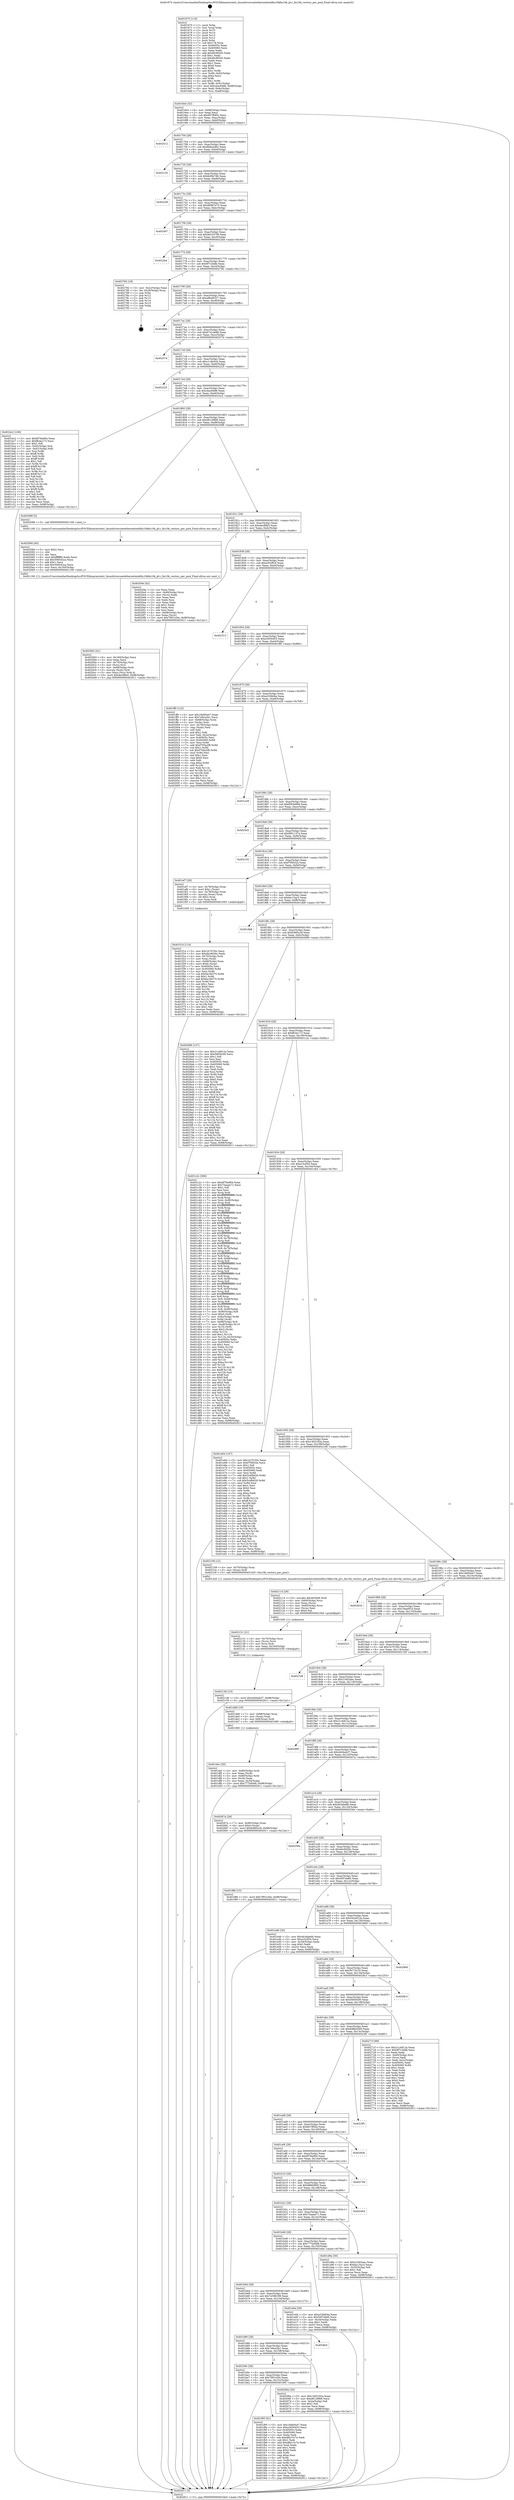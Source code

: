 digraph "0x401670" {
  label = "0x401670 (/mnt/c/Users/mathe/Desktop/tcc/POCII/binaries/extr_linuxdriversnetethernetintelfm10kfm10k_pf.c_fm10k_vectors_per_pool_Final-ollvm.out::main(0))"
  labelloc = "t"
  node[shape=record]

  Entry [label="",width=0.3,height=0.3,shape=circle,fillcolor=black,style=filled]
  "0x4016e4" [label="{
     0x4016e4 [32]\l
     | [instrs]\l
     &nbsp;&nbsp;0x4016e4 \<+6\>: mov -0x98(%rbp),%eax\l
     &nbsp;&nbsp;0x4016ea \<+2\>: mov %eax,%ecx\l
     &nbsp;&nbsp;0x4016ec \<+6\>: sub $0x857f685c,%ecx\l
     &nbsp;&nbsp;0x4016f2 \<+6\>: mov %eax,-0xac(%rbp)\l
     &nbsp;&nbsp;0x4016f8 \<+6\>: mov %ecx,-0xb0(%rbp)\l
     &nbsp;&nbsp;0x4016fe \<+6\>: je 0000000000402512 \<main+0xea2\>\l
  }"]
  "0x402512" [label="{
     0x402512\l
  }", style=dashed]
  "0x401704" [label="{
     0x401704 [28]\l
     | [instrs]\l
     &nbsp;&nbsp;0x401704 \<+5\>: jmp 0000000000401709 \<main+0x99\>\l
     &nbsp;&nbsp;0x401709 \<+6\>: mov -0xac(%rbp),%eax\l
     &nbsp;&nbsp;0x40170f \<+5\>: sub $0x8b6a2db2,%eax\l
     &nbsp;&nbsp;0x401714 \<+6\>: mov %eax,-0xb4(%rbp)\l
     &nbsp;&nbsp;0x40171a \<+6\>: je 0000000000402155 \<main+0xae5\>\l
  }"]
  Exit [label="",width=0.3,height=0.3,shape=circle,fillcolor=black,style=filled,peripheries=2]
  "0x402155" [label="{
     0x402155\l
  }", style=dashed]
  "0x401720" [label="{
     0x401720 [28]\l
     | [instrs]\l
     &nbsp;&nbsp;0x401720 \<+5\>: jmp 0000000000401725 \<main+0xb5\>\l
     &nbsp;&nbsp;0x401725 \<+6\>: mov -0xac(%rbp),%eax\l
     &nbsp;&nbsp;0x40172b \<+5\>: sub $0x8cf6b7d6,%eax\l
     &nbsp;&nbsp;0x401730 \<+6\>: mov %eax,-0xb8(%rbp)\l
     &nbsp;&nbsp;0x401736 \<+6\>: je 000000000040229f \<main+0xc2f\>\l
  }"]
  "0x402146" [label="{
     0x402146 [15]\l
     | [instrs]\l
     &nbsp;&nbsp;0x402146 \<+10\>: movl $0x4404ab37,-0x98(%rbp)\l
     &nbsp;&nbsp;0x402150 \<+5\>: jmp 0000000000402911 \<main+0x12a1\>\l
  }"]
  "0x40229f" [label="{
     0x40229f\l
  }", style=dashed]
  "0x40173c" [label="{
     0x40173c [28]\l
     | [instrs]\l
     &nbsp;&nbsp;0x40173c \<+5\>: jmp 0000000000401741 \<main+0xd1\>\l
     &nbsp;&nbsp;0x401741 \<+6\>: mov -0xac(%rbp),%eax\l
     &nbsp;&nbsp;0x401747 \<+5\>: sub $0x96887e75,%eax\l
     &nbsp;&nbsp;0x40174c \<+6\>: mov %eax,-0xbc(%rbp)\l
     &nbsp;&nbsp;0x401752 \<+6\>: je 0000000000402497 \<main+0xe27\>\l
  }"]
  "0x402131" [label="{
     0x402131 [21]\l
     | [instrs]\l
     &nbsp;&nbsp;0x402131 \<+4\>: mov -0x70(%rbp),%rcx\l
     &nbsp;&nbsp;0x402135 \<+3\>: mov (%rcx),%rcx\l
     &nbsp;&nbsp;0x402138 \<+3\>: mov %rcx,%rdi\l
     &nbsp;&nbsp;0x40213b \<+6\>: mov %eax,-0x164(%rbp)\l
     &nbsp;&nbsp;0x402141 \<+5\>: call 0000000000401030 \<free@plt\>\l
     | [calls]\l
     &nbsp;&nbsp;0x401030 \{1\} (unknown)\l
  }"]
  "0x402497" [label="{
     0x402497\l
  }", style=dashed]
  "0x401758" [label="{
     0x401758 [28]\l
     | [instrs]\l
     &nbsp;&nbsp;0x401758 \<+5\>: jmp 000000000040175d \<main+0xed\>\l
     &nbsp;&nbsp;0x40175d \<+6\>: mov -0xac(%rbp),%eax\l
     &nbsp;&nbsp;0x401763 \<+5\>: sub $0x9d1037f9,%eax\l
     &nbsp;&nbsp;0x401768 \<+6\>: mov %eax,-0xc0(%rbp)\l
     &nbsp;&nbsp;0x40176e \<+6\>: je 00000000004022bd \<main+0xc4d\>\l
  }"]
  "0x402114" [label="{
     0x402114 [29]\l
     | [instrs]\l
     &nbsp;&nbsp;0x402114 \<+10\>: movabs $0x4030d6,%rdi\l
     &nbsp;&nbsp;0x40211e \<+4\>: mov -0x60(%rbp),%rcx\l
     &nbsp;&nbsp;0x402122 \<+2\>: mov %eax,(%rcx)\l
     &nbsp;&nbsp;0x402124 \<+4\>: mov -0x60(%rbp),%rcx\l
     &nbsp;&nbsp;0x402128 \<+2\>: mov (%rcx),%esi\l
     &nbsp;&nbsp;0x40212a \<+2\>: mov $0x0,%al\l
     &nbsp;&nbsp;0x40212c \<+5\>: call 0000000000401040 \<printf@plt\>\l
     | [calls]\l
     &nbsp;&nbsp;0x401040 \{1\} (unknown)\l
  }"]
  "0x4022bd" [label="{
     0x4022bd\l
  }", style=dashed]
  "0x401774" [label="{
     0x401774 [28]\l
     | [instrs]\l
     &nbsp;&nbsp;0x401774 \<+5\>: jmp 0000000000401779 \<main+0x109\>\l
     &nbsp;&nbsp;0x401779 \<+6\>: mov -0xac(%rbp),%eax\l
     &nbsp;&nbsp;0x40177f \<+5\>: sub $0x9f7c3ddb,%eax\l
     &nbsp;&nbsp;0x401784 \<+6\>: mov %eax,-0xc4(%rbp)\l
     &nbsp;&nbsp;0x40178a \<+6\>: je 0000000000402782 \<main+0x1112\>\l
  }"]
  "0x4020b5" [label="{
     0x4020b5 [41]\l
     | [instrs]\l
     &nbsp;&nbsp;0x4020b5 \<+6\>: mov -0x160(%rbp),%ecx\l
     &nbsp;&nbsp;0x4020bb \<+3\>: imul %eax,%ecx\l
     &nbsp;&nbsp;0x4020be \<+4\>: mov -0x70(%rbp),%rsi\l
     &nbsp;&nbsp;0x4020c2 \<+3\>: mov (%rsi),%rsi\l
     &nbsp;&nbsp;0x4020c5 \<+4\>: mov -0x68(%rbp),%rdi\l
     &nbsp;&nbsp;0x4020c9 \<+3\>: movslq (%rdi),%rdi\l
     &nbsp;&nbsp;0x4020cc \<+3\>: mov %ecx,(%rsi,%rdi,4)\l
     &nbsp;&nbsp;0x4020cf \<+10\>: movl $0xdecf8fa5,-0x98(%rbp)\l
     &nbsp;&nbsp;0x4020d9 \<+5\>: jmp 0000000000402911 \<main+0x12a1\>\l
  }"]
  "0x402782" [label="{
     0x402782 [18]\l
     | [instrs]\l
     &nbsp;&nbsp;0x402782 \<+3\>: mov -0x2c(%rbp),%eax\l
     &nbsp;&nbsp;0x402785 \<+4\>: lea -0x28(%rbp),%rsp\l
     &nbsp;&nbsp;0x402789 \<+1\>: pop %rbx\l
     &nbsp;&nbsp;0x40278a \<+2\>: pop %r12\l
     &nbsp;&nbsp;0x40278c \<+2\>: pop %r13\l
     &nbsp;&nbsp;0x40278e \<+2\>: pop %r14\l
     &nbsp;&nbsp;0x402790 \<+2\>: pop %r15\l
     &nbsp;&nbsp;0x402792 \<+1\>: pop %rbp\l
     &nbsp;&nbsp;0x402793 \<+1\>: ret\l
  }"]
  "0x401790" [label="{
     0x401790 [28]\l
     | [instrs]\l
     &nbsp;&nbsp;0x401790 \<+5\>: jmp 0000000000401795 \<main+0x125\>\l
     &nbsp;&nbsp;0x401795 \<+6\>: mov -0xac(%rbp),%eax\l
     &nbsp;&nbsp;0x40179b \<+5\>: sub $0xa8b46327,%eax\l
     &nbsp;&nbsp;0x4017a0 \<+6\>: mov %eax,-0xc8(%rbp)\l
     &nbsp;&nbsp;0x4017a6 \<+6\>: je 000000000040266b \<main+0xffb\>\l
  }"]
  "0x40208d" [label="{
     0x40208d [40]\l
     | [instrs]\l
     &nbsp;&nbsp;0x40208d \<+5\>: mov $0x2,%ecx\l
     &nbsp;&nbsp;0x402092 \<+1\>: cltd\l
     &nbsp;&nbsp;0x402093 \<+2\>: idiv %ecx\l
     &nbsp;&nbsp;0x402095 \<+6\>: imul $0xfffffffe,%edx,%ecx\l
     &nbsp;&nbsp;0x40209b \<+6\>: sub $0x506542ca,%ecx\l
     &nbsp;&nbsp;0x4020a1 \<+3\>: add $0x1,%ecx\l
     &nbsp;&nbsp;0x4020a4 \<+6\>: add $0x506542ca,%ecx\l
     &nbsp;&nbsp;0x4020aa \<+6\>: mov %ecx,-0x160(%rbp)\l
     &nbsp;&nbsp;0x4020b0 \<+5\>: call 0000000000401160 \<next_i\>\l
     | [calls]\l
     &nbsp;&nbsp;0x401160 \{1\} (/mnt/c/Users/mathe/Desktop/tcc/POCII/binaries/extr_linuxdriversnetethernetintelfm10kfm10k_pf.c_fm10k_vectors_per_pool_Final-ollvm.out::next_i)\l
  }"]
  "0x40266b" [label="{
     0x40266b\l
  }", style=dashed]
  "0x4017ac" [label="{
     0x4017ac [28]\l
     | [instrs]\l
     &nbsp;&nbsp;0x4017ac \<+5\>: jmp 00000000004017b1 \<main+0x141\>\l
     &nbsp;&nbsp;0x4017b1 \<+6\>: mov -0xac(%rbp),%eax\l
     &nbsp;&nbsp;0x4017b7 \<+5\>: sub $0xb741de88,%eax\l
     &nbsp;&nbsp;0x4017bc \<+6\>: mov %eax,-0xcc(%rbp)\l
     &nbsp;&nbsp;0x4017c2 \<+6\>: je 000000000040257d \<main+0xf0d\>\l
  }"]
  "0x401bb8" [label="{
     0x401bb8\l
  }", style=dashed]
  "0x40257d" [label="{
     0x40257d\l
  }", style=dashed]
  "0x4017c8" [label="{
     0x4017c8 [28]\l
     | [instrs]\l
     &nbsp;&nbsp;0x4017c8 \<+5\>: jmp 00000000004017cd \<main+0x15d\>\l
     &nbsp;&nbsp;0x4017cd \<+6\>: mov -0xac(%rbp),%eax\l
     &nbsp;&nbsp;0x4017d3 \<+5\>: sub $0xc1c8e5cb,%eax\l
     &nbsp;&nbsp;0x4017d8 \<+6\>: mov %eax,-0xd0(%rbp)\l
     &nbsp;&nbsp;0x4017de \<+6\>: je 0000000000402225 \<main+0xbb5\>\l
  }"]
  "0x401f95" [label="{
     0x401f95 [91]\l
     | [instrs]\l
     &nbsp;&nbsp;0x401f95 \<+5\>: mov $0x18d00a47,%eax\l
     &nbsp;&nbsp;0x401f9a \<+5\>: mov $0xe3050453,%ecx\l
     &nbsp;&nbsp;0x401f9f \<+7\>: mov 0x40505c,%edx\l
     &nbsp;&nbsp;0x401fa6 \<+7\>: mov 0x405060,%esi\l
     &nbsp;&nbsp;0x401fad \<+2\>: mov %edx,%edi\l
     &nbsp;&nbsp;0x401faf \<+6\>: sub $0xd8b15c7e,%edi\l
     &nbsp;&nbsp;0x401fb5 \<+3\>: sub $0x1,%edi\l
     &nbsp;&nbsp;0x401fb8 \<+6\>: add $0xd8b15c7e,%edi\l
     &nbsp;&nbsp;0x401fbe \<+3\>: imul %edi,%edx\l
     &nbsp;&nbsp;0x401fc1 \<+3\>: and $0x1,%edx\l
     &nbsp;&nbsp;0x401fc4 \<+3\>: cmp $0x0,%edx\l
     &nbsp;&nbsp;0x401fc7 \<+4\>: sete %r8b\l
     &nbsp;&nbsp;0x401fcb \<+3\>: cmp $0xa,%esi\l
     &nbsp;&nbsp;0x401fce \<+4\>: setl %r9b\l
     &nbsp;&nbsp;0x401fd2 \<+3\>: mov %r8b,%r10b\l
     &nbsp;&nbsp;0x401fd5 \<+3\>: and %r9b,%r10b\l
     &nbsp;&nbsp;0x401fd8 \<+3\>: xor %r9b,%r8b\l
     &nbsp;&nbsp;0x401fdb \<+3\>: or %r8b,%r10b\l
     &nbsp;&nbsp;0x401fde \<+4\>: test $0x1,%r10b\l
     &nbsp;&nbsp;0x401fe2 \<+3\>: cmovne %ecx,%eax\l
     &nbsp;&nbsp;0x401fe5 \<+6\>: mov %eax,-0x98(%rbp)\l
     &nbsp;&nbsp;0x401feb \<+5\>: jmp 0000000000402911 \<main+0x12a1\>\l
  }"]
  "0x402225" [label="{
     0x402225\l
  }", style=dashed]
  "0x4017e4" [label="{
     0x4017e4 [28]\l
     | [instrs]\l
     &nbsp;&nbsp;0x4017e4 \<+5\>: jmp 00000000004017e9 \<main+0x179\>\l
     &nbsp;&nbsp;0x4017e9 \<+6\>: mov -0xac(%rbp),%eax\l
     &nbsp;&nbsp;0x4017ef \<+5\>: sub $0xcbac6486,%eax\l
     &nbsp;&nbsp;0x4017f4 \<+6\>: mov %eax,-0xd4(%rbp)\l
     &nbsp;&nbsp;0x4017fa \<+6\>: je 0000000000401bc2 \<main+0x552\>\l
  }"]
  "0x401b9c" [label="{
     0x401b9c [28]\l
     | [instrs]\l
     &nbsp;&nbsp;0x401b9c \<+5\>: jmp 0000000000401ba1 \<main+0x531\>\l
     &nbsp;&nbsp;0x401ba1 \<+6\>: mov -0xac(%rbp),%eax\l
     &nbsp;&nbsp;0x401ba7 \<+5\>: sub $0x7f931d3e,%eax\l
     &nbsp;&nbsp;0x401bac \<+6\>: mov %eax,-0x15c(%rbp)\l
     &nbsp;&nbsp;0x401bb2 \<+6\>: je 0000000000401f95 \<main+0x925\>\l
  }"]
  "0x401bc2" [label="{
     0x401bc2 [106]\l
     | [instrs]\l
     &nbsp;&nbsp;0x401bc2 \<+5\>: mov $0x6f78a964,%eax\l
     &nbsp;&nbsp;0x401bc7 \<+5\>: mov $0xffc4e173,%ecx\l
     &nbsp;&nbsp;0x401bcc \<+2\>: mov $0x1,%dl\l
     &nbsp;&nbsp;0x401bce \<+7\>: mov -0x92(%rbp),%sil\l
     &nbsp;&nbsp;0x401bd5 \<+7\>: mov -0x91(%rbp),%dil\l
     &nbsp;&nbsp;0x401bdc \<+3\>: mov %sil,%r8b\l
     &nbsp;&nbsp;0x401bdf \<+4\>: xor $0xff,%r8b\l
     &nbsp;&nbsp;0x401be3 \<+3\>: mov %dil,%r9b\l
     &nbsp;&nbsp;0x401be6 \<+4\>: xor $0xff,%r9b\l
     &nbsp;&nbsp;0x401bea \<+3\>: xor $0x1,%dl\l
     &nbsp;&nbsp;0x401bed \<+3\>: mov %r8b,%r10b\l
     &nbsp;&nbsp;0x401bf0 \<+4\>: and $0xff,%r10b\l
     &nbsp;&nbsp;0x401bf4 \<+3\>: and %dl,%sil\l
     &nbsp;&nbsp;0x401bf7 \<+3\>: mov %r9b,%r11b\l
     &nbsp;&nbsp;0x401bfa \<+4\>: and $0xff,%r11b\l
     &nbsp;&nbsp;0x401bfe \<+3\>: and %dl,%dil\l
     &nbsp;&nbsp;0x401c01 \<+3\>: or %sil,%r10b\l
     &nbsp;&nbsp;0x401c04 \<+3\>: or %dil,%r11b\l
     &nbsp;&nbsp;0x401c07 \<+3\>: xor %r11b,%r10b\l
     &nbsp;&nbsp;0x401c0a \<+3\>: or %r9b,%r8b\l
     &nbsp;&nbsp;0x401c0d \<+4\>: xor $0xff,%r8b\l
     &nbsp;&nbsp;0x401c11 \<+3\>: or $0x1,%dl\l
     &nbsp;&nbsp;0x401c14 \<+3\>: and %dl,%r8b\l
     &nbsp;&nbsp;0x401c17 \<+3\>: or %r8b,%r10b\l
     &nbsp;&nbsp;0x401c1a \<+4\>: test $0x1,%r10b\l
     &nbsp;&nbsp;0x401c1e \<+3\>: cmovne %ecx,%eax\l
     &nbsp;&nbsp;0x401c21 \<+6\>: mov %eax,-0x98(%rbp)\l
     &nbsp;&nbsp;0x401c27 \<+5\>: jmp 0000000000402911 \<main+0x12a1\>\l
  }"]
  "0x401800" [label="{
     0x401800 [28]\l
     | [instrs]\l
     &nbsp;&nbsp;0x401800 \<+5\>: jmp 0000000000401805 \<main+0x195\>\l
     &nbsp;&nbsp;0x401805 \<+6\>: mov -0xac(%rbp),%eax\l
     &nbsp;&nbsp;0x40180b \<+5\>: sub $0xd612f866,%eax\l
     &nbsp;&nbsp;0x401810 \<+6\>: mov %eax,-0xd8(%rbp)\l
     &nbsp;&nbsp;0x401816 \<+6\>: je 0000000000402088 \<main+0xa18\>\l
  }"]
  "0x402911" [label="{
     0x402911 [5]\l
     | [instrs]\l
     &nbsp;&nbsp;0x402911 \<+5\>: jmp 00000000004016e4 \<main+0x74\>\l
  }"]
  "0x401670" [label="{
     0x401670 [116]\l
     | [instrs]\l
     &nbsp;&nbsp;0x401670 \<+1\>: push %rbp\l
     &nbsp;&nbsp;0x401671 \<+3\>: mov %rsp,%rbp\l
     &nbsp;&nbsp;0x401674 \<+2\>: push %r15\l
     &nbsp;&nbsp;0x401676 \<+2\>: push %r14\l
     &nbsp;&nbsp;0x401678 \<+2\>: push %r13\l
     &nbsp;&nbsp;0x40167a \<+2\>: push %r12\l
     &nbsp;&nbsp;0x40167c \<+1\>: push %rbx\l
     &nbsp;&nbsp;0x40167d \<+7\>: sub $0x178,%rsp\l
     &nbsp;&nbsp;0x401684 \<+7\>: mov 0x40505c,%eax\l
     &nbsp;&nbsp;0x40168b \<+7\>: mov 0x405060,%ecx\l
     &nbsp;&nbsp;0x401692 \<+2\>: mov %eax,%edx\l
     &nbsp;&nbsp;0x401694 \<+6\>: add $0xd0c8f345,%edx\l
     &nbsp;&nbsp;0x40169a \<+3\>: sub $0x1,%edx\l
     &nbsp;&nbsp;0x40169d \<+6\>: sub $0xd0c8f345,%edx\l
     &nbsp;&nbsp;0x4016a3 \<+3\>: imul %edx,%eax\l
     &nbsp;&nbsp;0x4016a6 \<+3\>: and $0x1,%eax\l
     &nbsp;&nbsp;0x4016a9 \<+3\>: cmp $0x0,%eax\l
     &nbsp;&nbsp;0x4016ac \<+4\>: sete %r8b\l
     &nbsp;&nbsp;0x4016b0 \<+4\>: and $0x1,%r8b\l
     &nbsp;&nbsp;0x4016b4 \<+7\>: mov %r8b,-0x92(%rbp)\l
     &nbsp;&nbsp;0x4016bb \<+3\>: cmp $0xa,%ecx\l
     &nbsp;&nbsp;0x4016be \<+4\>: setl %r8b\l
     &nbsp;&nbsp;0x4016c2 \<+4\>: and $0x1,%r8b\l
     &nbsp;&nbsp;0x4016c6 \<+7\>: mov %r8b,-0x91(%rbp)\l
     &nbsp;&nbsp;0x4016cd \<+10\>: movl $0xcbac6486,-0x98(%rbp)\l
     &nbsp;&nbsp;0x4016d7 \<+6\>: mov %edi,-0x9c(%rbp)\l
     &nbsp;&nbsp;0x4016dd \<+7\>: mov %rsi,-0xa8(%rbp)\l
  }"]
  "0x40206a" [label="{
     0x40206a [30]\l
     | [instrs]\l
     &nbsp;&nbsp;0x40206a \<+5\>: mov $0x1405182a,%eax\l
     &nbsp;&nbsp;0x40206f \<+5\>: mov $0xd612f866,%ecx\l
     &nbsp;&nbsp;0x402074 \<+3\>: mov -0x2e(%rbp),%dl\l
     &nbsp;&nbsp;0x402077 \<+3\>: test $0x1,%dl\l
     &nbsp;&nbsp;0x40207a \<+3\>: cmovne %ecx,%eax\l
     &nbsp;&nbsp;0x40207d \<+6\>: mov %eax,-0x98(%rbp)\l
     &nbsp;&nbsp;0x402083 \<+5\>: jmp 0000000000402911 \<main+0x12a1\>\l
  }"]
  "0x402088" [label="{
     0x402088 [5]\l
     | [instrs]\l
     &nbsp;&nbsp;0x402088 \<+5\>: call 0000000000401160 \<next_i\>\l
     | [calls]\l
     &nbsp;&nbsp;0x401160 \{1\} (/mnt/c/Users/mathe/Desktop/tcc/POCII/binaries/extr_linuxdriversnetethernetintelfm10kfm10k_pf.c_fm10k_vectors_per_pool_Final-ollvm.out::next_i)\l
  }"]
  "0x40181c" [label="{
     0x40181c [28]\l
     | [instrs]\l
     &nbsp;&nbsp;0x40181c \<+5\>: jmp 0000000000401821 \<main+0x1b1\>\l
     &nbsp;&nbsp;0x401821 \<+6\>: mov -0xac(%rbp),%eax\l
     &nbsp;&nbsp;0x401827 \<+5\>: sub $0xdecf8fa5,%eax\l
     &nbsp;&nbsp;0x40182c \<+6\>: mov %eax,-0xdc(%rbp)\l
     &nbsp;&nbsp;0x401832 \<+6\>: je 00000000004020de \<main+0xa6e\>\l
  }"]
  "0x401b80" [label="{
     0x401b80 [28]\l
     | [instrs]\l
     &nbsp;&nbsp;0x401b80 \<+5\>: jmp 0000000000401b85 \<main+0x515\>\l
     &nbsp;&nbsp;0x401b85 \<+6\>: mov -0xac(%rbp),%eax\l
     &nbsp;&nbsp;0x401b8b \<+5\>: sub $0x7e9ce2b1,%eax\l
     &nbsp;&nbsp;0x401b90 \<+6\>: mov %eax,-0x158(%rbp)\l
     &nbsp;&nbsp;0x401b96 \<+6\>: je 000000000040206a \<main+0x9fa\>\l
  }"]
  "0x4020de" [label="{
     0x4020de [42]\l
     | [instrs]\l
     &nbsp;&nbsp;0x4020de \<+2\>: xor %eax,%eax\l
     &nbsp;&nbsp;0x4020e0 \<+4\>: mov -0x68(%rbp),%rcx\l
     &nbsp;&nbsp;0x4020e4 \<+2\>: mov (%rcx),%edx\l
     &nbsp;&nbsp;0x4020e6 \<+2\>: mov %eax,%esi\l
     &nbsp;&nbsp;0x4020e8 \<+2\>: sub %edx,%esi\l
     &nbsp;&nbsp;0x4020ea \<+2\>: mov %eax,%edx\l
     &nbsp;&nbsp;0x4020ec \<+3\>: sub $0x1,%edx\l
     &nbsp;&nbsp;0x4020ef \<+2\>: add %edx,%esi\l
     &nbsp;&nbsp;0x4020f1 \<+2\>: sub %esi,%eax\l
     &nbsp;&nbsp;0x4020f3 \<+4\>: mov -0x68(%rbp),%rcx\l
     &nbsp;&nbsp;0x4020f7 \<+2\>: mov %eax,(%rcx)\l
     &nbsp;&nbsp;0x4020f9 \<+10\>: movl $0x7f931d3e,-0x98(%rbp)\l
     &nbsp;&nbsp;0x402103 \<+5\>: jmp 0000000000402911 \<main+0x12a1\>\l
  }"]
  "0x401838" [label="{
     0x401838 [28]\l
     | [instrs]\l
     &nbsp;&nbsp;0x401838 \<+5\>: jmp 000000000040183d \<main+0x1cd\>\l
     &nbsp;&nbsp;0x40183d \<+6\>: mov -0xac(%rbp),%eax\l
     &nbsp;&nbsp;0x401843 \<+5\>: sub $0xe302ff16,%eax\l
     &nbsp;&nbsp;0x401848 \<+6\>: mov %eax,-0xe0(%rbp)\l
     &nbsp;&nbsp;0x40184e \<+6\>: je 0000000000402313 \<main+0xca3\>\l
  }"]
  "0x4028e5" [label="{
     0x4028e5\l
  }", style=dashed]
  "0x402313" [label="{
     0x402313\l
  }", style=dashed]
  "0x401854" [label="{
     0x401854 [28]\l
     | [instrs]\l
     &nbsp;&nbsp;0x401854 \<+5\>: jmp 0000000000401859 \<main+0x1e9\>\l
     &nbsp;&nbsp;0x401859 \<+6\>: mov -0xac(%rbp),%eax\l
     &nbsp;&nbsp;0x40185f \<+5\>: sub $0xe3050453,%eax\l
     &nbsp;&nbsp;0x401864 \<+6\>: mov %eax,-0xe4(%rbp)\l
     &nbsp;&nbsp;0x40186a \<+6\>: je 0000000000401ff0 \<main+0x980\>\l
  }"]
  "0x401f14" [label="{
     0x401f14 [114]\l
     | [instrs]\l
     &nbsp;&nbsp;0x401f14 \<+5\>: mov $0x1b7f150c,%ecx\l
     &nbsp;&nbsp;0x401f19 \<+5\>: mov $0x4bc9d26c,%edx\l
     &nbsp;&nbsp;0x401f1e \<+4\>: mov -0x70(%rbp),%rdi\l
     &nbsp;&nbsp;0x401f22 \<+3\>: mov %rax,(%rdi)\l
     &nbsp;&nbsp;0x401f25 \<+4\>: mov -0x68(%rbp),%rax\l
     &nbsp;&nbsp;0x401f29 \<+6\>: movl $0x0,(%rax)\l
     &nbsp;&nbsp;0x401f2f \<+7\>: mov 0x40505c,%esi\l
     &nbsp;&nbsp;0x401f36 \<+8\>: mov 0x405060,%r8d\l
     &nbsp;&nbsp;0x401f3e \<+3\>: mov %esi,%r9d\l
     &nbsp;&nbsp;0x401f41 \<+7\>: sub $0x6a1fd375,%r9d\l
     &nbsp;&nbsp;0x401f48 \<+4\>: sub $0x1,%r9d\l
     &nbsp;&nbsp;0x401f4c \<+7\>: add $0x6a1fd375,%r9d\l
     &nbsp;&nbsp;0x401f53 \<+4\>: imul %r9d,%esi\l
     &nbsp;&nbsp;0x401f57 \<+3\>: and $0x1,%esi\l
     &nbsp;&nbsp;0x401f5a \<+3\>: cmp $0x0,%esi\l
     &nbsp;&nbsp;0x401f5d \<+4\>: sete %r10b\l
     &nbsp;&nbsp;0x401f61 \<+4\>: cmp $0xa,%r8d\l
     &nbsp;&nbsp;0x401f65 \<+4\>: setl %r11b\l
     &nbsp;&nbsp;0x401f69 \<+3\>: mov %r10b,%bl\l
     &nbsp;&nbsp;0x401f6c \<+3\>: and %r11b,%bl\l
     &nbsp;&nbsp;0x401f6f \<+3\>: xor %r11b,%r10b\l
     &nbsp;&nbsp;0x401f72 \<+3\>: or %r10b,%bl\l
     &nbsp;&nbsp;0x401f75 \<+3\>: test $0x1,%bl\l
     &nbsp;&nbsp;0x401f78 \<+3\>: cmovne %edx,%ecx\l
     &nbsp;&nbsp;0x401f7b \<+6\>: mov %ecx,-0x98(%rbp)\l
     &nbsp;&nbsp;0x401f81 \<+5\>: jmp 0000000000402911 \<main+0x12a1\>\l
  }"]
  "0x401ff0" [label="{
     0x401ff0 [122]\l
     | [instrs]\l
     &nbsp;&nbsp;0x401ff0 \<+5\>: mov $0x18d00a47,%eax\l
     &nbsp;&nbsp;0x401ff5 \<+5\>: mov $0x7e9ce2b1,%ecx\l
     &nbsp;&nbsp;0x401ffa \<+4\>: mov -0x68(%rbp),%rdx\l
     &nbsp;&nbsp;0x401ffe \<+2\>: mov (%rdx),%esi\l
     &nbsp;&nbsp;0x402000 \<+4\>: mov -0x78(%rbp),%rdx\l
     &nbsp;&nbsp;0x402004 \<+2\>: cmp (%rdx),%esi\l
     &nbsp;&nbsp;0x402006 \<+4\>: setl %dil\l
     &nbsp;&nbsp;0x40200a \<+4\>: and $0x1,%dil\l
     &nbsp;&nbsp;0x40200e \<+4\>: mov %dil,-0x2e(%rbp)\l
     &nbsp;&nbsp;0x402012 \<+7\>: mov 0x40505c,%esi\l
     &nbsp;&nbsp;0x402019 \<+8\>: mov 0x405060,%r8d\l
     &nbsp;&nbsp;0x402021 \<+3\>: mov %esi,%r9d\l
     &nbsp;&nbsp;0x402024 \<+7\>: add $0xf700a2f8,%r9d\l
     &nbsp;&nbsp;0x40202b \<+4\>: sub $0x1,%r9d\l
     &nbsp;&nbsp;0x40202f \<+7\>: sub $0xf700a2f8,%r9d\l
     &nbsp;&nbsp;0x402036 \<+4\>: imul %r9d,%esi\l
     &nbsp;&nbsp;0x40203a \<+3\>: and $0x1,%esi\l
     &nbsp;&nbsp;0x40203d \<+3\>: cmp $0x0,%esi\l
     &nbsp;&nbsp;0x402040 \<+4\>: sete %dil\l
     &nbsp;&nbsp;0x402044 \<+4\>: cmp $0xa,%r8d\l
     &nbsp;&nbsp;0x402048 \<+4\>: setl %r10b\l
     &nbsp;&nbsp;0x40204c \<+3\>: mov %dil,%r11b\l
     &nbsp;&nbsp;0x40204f \<+3\>: and %r10b,%r11b\l
     &nbsp;&nbsp;0x402052 \<+3\>: xor %r10b,%dil\l
     &nbsp;&nbsp;0x402055 \<+3\>: or %dil,%r11b\l
     &nbsp;&nbsp;0x402058 \<+4\>: test $0x1,%r11b\l
     &nbsp;&nbsp;0x40205c \<+3\>: cmovne %ecx,%eax\l
     &nbsp;&nbsp;0x40205f \<+6\>: mov %eax,-0x98(%rbp)\l
     &nbsp;&nbsp;0x402065 \<+5\>: jmp 0000000000402911 \<main+0x12a1\>\l
  }"]
  "0x401870" [label="{
     0x401870 [28]\l
     | [instrs]\l
     &nbsp;&nbsp;0x401870 \<+5\>: jmp 0000000000401875 \<main+0x205\>\l
     &nbsp;&nbsp;0x401875 \<+6\>: mov -0xac(%rbp),%eax\l
     &nbsp;&nbsp;0x40187b \<+5\>: sub $0xe33fdd4a,%eax\l
     &nbsp;&nbsp;0x401880 \<+6\>: mov %eax,-0xe8(%rbp)\l
     &nbsp;&nbsp;0x401886 \<+6\>: je 0000000000401e28 \<main+0x7b8\>\l
  }"]
  "0x401b64" [label="{
     0x401b64 [28]\l
     | [instrs]\l
     &nbsp;&nbsp;0x401b64 \<+5\>: jmp 0000000000401b69 \<main+0x4f9\>\l
     &nbsp;&nbsp;0x401b69 \<+6\>: mov -0xac(%rbp),%eax\l
     &nbsp;&nbsp;0x401b6f \<+5\>: sub $0x7e398199,%eax\l
     &nbsp;&nbsp;0x401b74 \<+6\>: mov %eax,-0x154(%rbp)\l
     &nbsp;&nbsp;0x401b7a \<+6\>: je 00000000004028e5 \<main+0x1275\>\l
  }"]
  "0x401e28" [label="{
     0x401e28\l
  }", style=dashed]
  "0x40188c" [label="{
     0x40188c [28]\l
     | [instrs]\l
     &nbsp;&nbsp;0x40188c \<+5\>: jmp 0000000000401891 \<main+0x221\>\l
     &nbsp;&nbsp;0x401891 \<+6\>: mov -0xac(%rbp),%eax\l
     &nbsp;&nbsp;0x401897 \<+5\>: sub $0xf093e89d,%eax\l
     &nbsp;&nbsp;0x40189c \<+6\>: mov %eax,-0xec(%rbp)\l
     &nbsp;&nbsp;0x4018a2 \<+6\>: je 00000000004025d3 \<main+0xf63\>\l
  }"]
  "0x401e0a" [label="{
     0x401e0a [30]\l
     | [instrs]\l
     &nbsp;&nbsp;0x401e0a \<+5\>: mov $0xe33fdd4a,%eax\l
     &nbsp;&nbsp;0x401e0f \<+5\>: mov $0x50f7eb60,%ecx\l
     &nbsp;&nbsp;0x401e14 \<+3\>: mov -0x34(%rbp),%edx\l
     &nbsp;&nbsp;0x401e17 \<+3\>: cmp $0x1,%edx\l
     &nbsp;&nbsp;0x401e1a \<+3\>: cmovl %ecx,%eax\l
     &nbsp;&nbsp;0x401e1d \<+6\>: mov %eax,-0x98(%rbp)\l
     &nbsp;&nbsp;0x401e23 \<+5\>: jmp 0000000000402911 \<main+0x12a1\>\l
  }"]
  "0x4025d3" [label="{
     0x4025d3\l
  }", style=dashed]
  "0x4018a8" [label="{
     0x4018a8 [28]\l
     | [instrs]\l
     &nbsp;&nbsp;0x4018a8 \<+5\>: jmp 00000000004018ad \<main+0x23d\>\l
     &nbsp;&nbsp;0x4018ad \<+6\>: mov -0xac(%rbp),%eax\l
     &nbsp;&nbsp;0x4018b3 \<+5\>: sub $0xf661137a,%eax\l
     &nbsp;&nbsp;0x4018b8 \<+6\>: mov %eax,-0xf0(%rbp)\l
     &nbsp;&nbsp;0x4018be \<+6\>: je 0000000000402192 \<main+0xb22\>\l
  }"]
  "0x401dec" [label="{
     0x401dec [30]\l
     | [instrs]\l
     &nbsp;&nbsp;0x401dec \<+4\>: mov -0x80(%rbp),%rdi\l
     &nbsp;&nbsp;0x401df0 \<+2\>: mov %eax,(%rdi)\l
     &nbsp;&nbsp;0x401df2 \<+4\>: mov -0x80(%rbp),%rdi\l
     &nbsp;&nbsp;0x401df6 \<+2\>: mov (%rdi),%eax\l
     &nbsp;&nbsp;0x401df8 \<+3\>: mov %eax,-0x34(%rbp)\l
     &nbsp;&nbsp;0x401dfb \<+10\>: movl $0x777b40d6,-0x98(%rbp)\l
     &nbsp;&nbsp;0x401e05 \<+5\>: jmp 0000000000402911 \<main+0x12a1\>\l
  }"]
  "0x402192" [label="{
     0x402192\l
  }", style=dashed]
  "0x4018c4" [label="{
     0x4018c4 [28]\l
     | [instrs]\l
     &nbsp;&nbsp;0x4018c4 \<+5\>: jmp 00000000004018c9 \<main+0x259\>\l
     &nbsp;&nbsp;0x4018c9 \<+6\>: mov -0xac(%rbp),%eax\l
     &nbsp;&nbsp;0x4018cf \<+5\>: sub $0xf7f5632e,%eax\l
     &nbsp;&nbsp;0x4018d4 \<+6\>: mov %eax,-0xf4(%rbp)\l
     &nbsp;&nbsp;0x4018da \<+6\>: je 0000000000401ef7 \<main+0x887\>\l
  }"]
  "0x401b48" [label="{
     0x401b48 [28]\l
     | [instrs]\l
     &nbsp;&nbsp;0x401b48 \<+5\>: jmp 0000000000401b4d \<main+0x4dd\>\l
     &nbsp;&nbsp;0x401b4d \<+6\>: mov -0xac(%rbp),%eax\l
     &nbsp;&nbsp;0x401b53 \<+5\>: sub $0x777b40d6,%eax\l
     &nbsp;&nbsp;0x401b58 \<+6\>: mov %eax,-0x150(%rbp)\l
     &nbsp;&nbsp;0x401b5e \<+6\>: je 0000000000401e0a \<main+0x79a\>\l
  }"]
  "0x401ef7" [label="{
     0x401ef7 [29]\l
     | [instrs]\l
     &nbsp;&nbsp;0x401ef7 \<+4\>: mov -0x78(%rbp),%rax\l
     &nbsp;&nbsp;0x401efb \<+6\>: movl $0x1,(%rax)\l
     &nbsp;&nbsp;0x401f01 \<+4\>: mov -0x78(%rbp),%rax\l
     &nbsp;&nbsp;0x401f05 \<+3\>: movslq (%rax),%rax\l
     &nbsp;&nbsp;0x401f08 \<+4\>: shl $0x2,%rax\l
     &nbsp;&nbsp;0x401f0c \<+3\>: mov %rax,%rdi\l
     &nbsp;&nbsp;0x401f0f \<+5\>: call 0000000000401050 \<malloc@plt\>\l
     | [calls]\l
     &nbsp;&nbsp;0x401050 \{1\} (unknown)\l
  }"]
  "0x4018e0" [label="{
     0x4018e0 [28]\l
     | [instrs]\l
     &nbsp;&nbsp;0x4018e0 \<+5\>: jmp 00000000004018e5 \<main+0x275\>\l
     &nbsp;&nbsp;0x4018e5 \<+6\>: mov -0xac(%rbp),%eax\l
     &nbsp;&nbsp;0x4018eb \<+5\>: sub $0xfac15ac3,%eax\l
     &nbsp;&nbsp;0x4018f0 \<+6\>: mov %eax,-0xf8(%rbp)\l
     &nbsp;&nbsp;0x4018f6 \<+6\>: je 0000000000401db8 \<main+0x748\>\l
  }"]
  "0x401d9a" [label="{
     0x401d9a [30]\l
     | [instrs]\l
     &nbsp;&nbsp;0x401d9a \<+5\>: mov $0x21602aec,%eax\l
     &nbsp;&nbsp;0x401d9f \<+5\>: mov $0xfac15ac3,%ecx\l
     &nbsp;&nbsp;0x401da4 \<+3\>: mov -0x35(%rbp),%dl\l
     &nbsp;&nbsp;0x401da7 \<+3\>: test $0x1,%dl\l
     &nbsp;&nbsp;0x401daa \<+3\>: cmovne %ecx,%eax\l
     &nbsp;&nbsp;0x401dad \<+6\>: mov %eax,-0x98(%rbp)\l
     &nbsp;&nbsp;0x401db3 \<+5\>: jmp 0000000000402911 \<main+0x12a1\>\l
  }"]
  "0x401db8" [label="{
     0x401db8\l
  }", style=dashed]
  "0x4018fc" [label="{
     0x4018fc [28]\l
     | [instrs]\l
     &nbsp;&nbsp;0x4018fc \<+5\>: jmp 0000000000401901 \<main+0x291\>\l
     &nbsp;&nbsp;0x401901 \<+6\>: mov -0xac(%rbp),%eax\l
     &nbsp;&nbsp;0x401907 \<+5\>: sub $0xfc895cc8,%eax\l
     &nbsp;&nbsp;0x40190c \<+6\>: mov %eax,-0xfc(%rbp)\l
     &nbsp;&nbsp;0x401912 \<+6\>: je 0000000000402696 \<main+0x1026\>\l
  }"]
  "0x401b2c" [label="{
     0x401b2c [28]\l
     | [instrs]\l
     &nbsp;&nbsp;0x401b2c \<+5\>: jmp 0000000000401b31 \<main+0x4c1\>\l
     &nbsp;&nbsp;0x401b31 \<+6\>: mov -0xac(%rbp),%eax\l
     &nbsp;&nbsp;0x401b37 \<+5\>: sub $0x75aaee71,%eax\l
     &nbsp;&nbsp;0x401b3c \<+6\>: mov %eax,-0x14c(%rbp)\l
     &nbsp;&nbsp;0x401b42 \<+6\>: je 0000000000401d9a \<main+0x72a\>\l
  }"]
  "0x402696" [label="{
     0x402696 [137]\l
     | [instrs]\l
     &nbsp;&nbsp;0x402696 \<+5\>: mov $0x21cb812a,%eax\l
     &nbsp;&nbsp;0x40269b \<+5\>: mov $0x5fd50c00,%ecx\l
     &nbsp;&nbsp;0x4026a0 \<+2\>: mov $0x1,%dl\l
     &nbsp;&nbsp;0x4026a2 \<+2\>: xor %esi,%esi\l
     &nbsp;&nbsp;0x4026a4 \<+7\>: mov 0x40505c,%edi\l
     &nbsp;&nbsp;0x4026ab \<+8\>: mov 0x405060,%r8d\l
     &nbsp;&nbsp;0x4026b3 \<+3\>: sub $0x1,%esi\l
     &nbsp;&nbsp;0x4026b6 \<+3\>: mov %edi,%r9d\l
     &nbsp;&nbsp;0x4026b9 \<+3\>: add %esi,%r9d\l
     &nbsp;&nbsp;0x4026bc \<+4\>: imul %r9d,%edi\l
     &nbsp;&nbsp;0x4026c0 \<+3\>: and $0x1,%edi\l
     &nbsp;&nbsp;0x4026c3 \<+3\>: cmp $0x0,%edi\l
     &nbsp;&nbsp;0x4026c6 \<+4\>: sete %r10b\l
     &nbsp;&nbsp;0x4026ca \<+4\>: cmp $0xa,%r8d\l
     &nbsp;&nbsp;0x4026ce \<+4\>: setl %r11b\l
     &nbsp;&nbsp;0x4026d2 \<+3\>: mov %r10b,%bl\l
     &nbsp;&nbsp;0x4026d5 \<+3\>: xor $0xff,%bl\l
     &nbsp;&nbsp;0x4026d8 \<+3\>: mov %r11b,%r14b\l
     &nbsp;&nbsp;0x4026db \<+4\>: xor $0xff,%r14b\l
     &nbsp;&nbsp;0x4026df \<+3\>: xor $0x0,%dl\l
     &nbsp;&nbsp;0x4026e2 \<+3\>: mov %bl,%r15b\l
     &nbsp;&nbsp;0x4026e5 \<+4\>: and $0x0,%r15b\l
     &nbsp;&nbsp;0x4026e9 \<+3\>: and %dl,%r10b\l
     &nbsp;&nbsp;0x4026ec \<+3\>: mov %r14b,%r12b\l
     &nbsp;&nbsp;0x4026ef \<+4\>: and $0x0,%r12b\l
     &nbsp;&nbsp;0x4026f3 \<+3\>: and %dl,%r11b\l
     &nbsp;&nbsp;0x4026f6 \<+3\>: or %r10b,%r15b\l
     &nbsp;&nbsp;0x4026f9 \<+3\>: or %r11b,%r12b\l
     &nbsp;&nbsp;0x4026fc \<+3\>: xor %r12b,%r15b\l
     &nbsp;&nbsp;0x4026ff \<+3\>: or %r14b,%bl\l
     &nbsp;&nbsp;0x402702 \<+3\>: xor $0xff,%bl\l
     &nbsp;&nbsp;0x402705 \<+3\>: or $0x0,%dl\l
     &nbsp;&nbsp;0x402708 \<+2\>: and %dl,%bl\l
     &nbsp;&nbsp;0x40270a \<+3\>: or %bl,%r15b\l
     &nbsp;&nbsp;0x40270d \<+4\>: test $0x1,%r15b\l
     &nbsp;&nbsp;0x402711 \<+3\>: cmovne %ecx,%eax\l
     &nbsp;&nbsp;0x402714 \<+6\>: mov %eax,-0x98(%rbp)\l
     &nbsp;&nbsp;0x40271a \<+5\>: jmp 0000000000402911 \<main+0x12a1\>\l
  }"]
  "0x401918" [label="{
     0x401918 [28]\l
     | [instrs]\l
     &nbsp;&nbsp;0x401918 \<+5\>: jmp 000000000040191d \<main+0x2ad\>\l
     &nbsp;&nbsp;0x40191d \<+6\>: mov -0xac(%rbp),%eax\l
     &nbsp;&nbsp;0x401923 \<+5\>: sub $0xffc4e173,%eax\l
     &nbsp;&nbsp;0x401928 \<+6\>: mov %eax,-0x100(%rbp)\l
     &nbsp;&nbsp;0x40192e \<+6\>: je 0000000000401c2c \<main+0x5bc\>\l
  }"]
  "0x402404" [label="{
     0x402404\l
  }", style=dashed]
  "0x401c2c" [label="{
     0x401c2c [366]\l
     | [instrs]\l
     &nbsp;&nbsp;0x401c2c \<+5\>: mov $0x6f78a964,%eax\l
     &nbsp;&nbsp;0x401c31 \<+5\>: mov $0x75aaee71,%ecx\l
     &nbsp;&nbsp;0x401c36 \<+2\>: mov $0x1,%dl\l
     &nbsp;&nbsp;0x401c38 \<+2\>: xor %esi,%esi\l
     &nbsp;&nbsp;0x401c3a \<+3\>: mov %rsp,%rdi\l
     &nbsp;&nbsp;0x401c3d \<+4\>: add $0xfffffffffffffff0,%rdi\l
     &nbsp;&nbsp;0x401c41 \<+3\>: mov %rdi,%rsp\l
     &nbsp;&nbsp;0x401c44 \<+7\>: mov %rdi,-0x90(%rbp)\l
     &nbsp;&nbsp;0x401c4b \<+3\>: mov %rsp,%rdi\l
     &nbsp;&nbsp;0x401c4e \<+4\>: add $0xfffffffffffffff0,%rdi\l
     &nbsp;&nbsp;0x401c52 \<+3\>: mov %rdi,%rsp\l
     &nbsp;&nbsp;0x401c55 \<+3\>: mov %rsp,%r8\l
     &nbsp;&nbsp;0x401c58 \<+4\>: add $0xfffffffffffffff0,%r8\l
     &nbsp;&nbsp;0x401c5c \<+3\>: mov %r8,%rsp\l
     &nbsp;&nbsp;0x401c5f \<+7\>: mov %r8,-0x88(%rbp)\l
     &nbsp;&nbsp;0x401c66 \<+3\>: mov %rsp,%r8\l
     &nbsp;&nbsp;0x401c69 \<+4\>: add $0xfffffffffffffff0,%r8\l
     &nbsp;&nbsp;0x401c6d \<+3\>: mov %r8,%rsp\l
     &nbsp;&nbsp;0x401c70 \<+4\>: mov %r8,-0x80(%rbp)\l
     &nbsp;&nbsp;0x401c74 \<+3\>: mov %rsp,%r8\l
     &nbsp;&nbsp;0x401c77 \<+4\>: add $0xfffffffffffffff0,%r8\l
     &nbsp;&nbsp;0x401c7b \<+3\>: mov %r8,%rsp\l
     &nbsp;&nbsp;0x401c7e \<+4\>: mov %r8,-0x78(%rbp)\l
     &nbsp;&nbsp;0x401c82 \<+3\>: mov %rsp,%r8\l
     &nbsp;&nbsp;0x401c85 \<+4\>: add $0xfffffffffffffff0,%r8\l
     &nbsp;&nbsp;0x401c89 \<+3\>: mov %r8,%rsp\l
     &nbsp;&nbsp;0x401c8c \<+4\>: mov %r8,-0x70(%rbp)\l
     &nbsp;&nbsp;0x401c90 \<+3\>: mov %rsp,%r8\l
     &nbsp;&nbsp;0x401c93 \<+4\>: add $0xfffffffffffffff0,%r8\l
     &nbsp;&nbsp;0x401c97 \<+3\>: mov %r8,%rsp\l
     &nbsp;&nbsp;0x401c9a \<+4\>: mov %r8,-0x68(%rbp)\l
     &nbsp;&nbsp;0x401c9e \<+3\>: mov %rsp,%r8\l
     &nbsp;&nbsp;0x401ca1 \<+4\>: add $0xfffffffffffffff0,%r8\l
     &nbsp;&nbsp;0x401ca5 \<+3\>: mov %r8,%rsp\l
     &nbsp;&nbsp;0x401ca8 \<+4\>: mov %r8,-0x60(%rbp)\l
     &nbsp;&nbsp;0x401cac \<+3\>: mov %rsp,%r8\l
     &nbsp;&nbsp;0x401caf \<+4\>: add $0xfffffffffffffff0,%r8\l
     &nbsp;&nbsp;0x401cb3 \<+3\>: mov %r8,%rsp\l
     &nbsp;&nbsp;0x401cb6 \<+4\>: mov %r8,-0x58(%rbp)\l
     &nbsp;&nbsp;0x401cba \<+3\>: mov %rsp,%r8\l
     &nbsp;&nbsp;0x401cbd \<+4\>: add $0xfffffffffffffff0,%r8\l
     &nbsp;&nbsp;0x401cc1 \<+3\>: mov %r8,%rsp\l
     &nbsp;&nbsp;0x401cc4 \<+4\>: mov %r8,-0x50(%rbp)\l
     &nbsp;&nbsp;0x401cc8 \<+3\>: mov %rsp,%r8\l
     &nbsp;&nbsp;0x401ccb \<+4\>: add $0xfffffffffffffff0,%r8\l
     &nbsp;&nbsp;0x401ccf \<+3\>: mov %r8,%rsp\l
     &nbsp;&nbsp;0x401cd2 \<+4\>: mov %r8,-0x48(%rbp)\l
     &nbsp;&nbsp;0x401cd6 \<+3\>: mov %rsp,%r8\l
     &nbsp;&nbsp;0x401cd9 \<+4\>: add $0xfffffffffffffff0,%r8\l
     &nbsp;&nbsp;0x401cdd \<+3\>: mov %r8,%rsp\l
     &nbsp;&nbsp;0x401ce0 \<+4\>: mov %r8,-0x40(%rbp)\l
     &nbsp;&nbsp;0x401ce4 \<+7\>: mov -0x90(%rbp),%r8\l
     &nbsp;&nbsp;0x401ceb \<+7\>: movl $0x0,(%r8)\l
     &nbsp;&nbsp;0x401cf2 \<+7\>: mov -0x9c(%rbp),%r9d\l
     &nbsp;&nbsp;0x401cf9 \<+3\>: mov %r9d,(%rdi)\l
     &nbsp;&nbsp;0x401cfc \<+7\>: mov -0x88(%rbp),%r8\l
     &nbsp;&nbsp;0x401d03 \<+7\>: mov -0xa8(%rbp),%r10\l
     &nbsp;&nbsp;0x401d0a \<+3\>: mov %r10,(%r8)\l
     &nbsp;&nbsp;0x401d0d \<+3\>: cmpl $0x2,(%rdi)\l
     &nbsp;&nbsp;0x401d10 \<+4\>: setne %r11b\l
     &nbsp;&nbsp;0x401d14 \<+4\>: and $0x1,%r11b\l
     &nbsp;&nbsp;0x401d18 \<+4\>: mov %r11b,-0x35(%rbp)\l
     &nbsp;&nbsp;0x401d1c \<+7\>: mov 0x40505c,%ebx\l
     &nbsp;&nbsp;0x401d23 \<+8\>: mov 0x405060,%r14d\l
     &nbsp;&nbsp;0x401d2b \<+3\>: sub $0x1,%esi\l
     &nbsp;&nbsp;0x401d2e \<+3\>: mov %ebx,%r15d\l
     &nbsp;&nbsp;0x401d31 \<+3\>: add %esi,%r15d\l
     &nbsp;&nbsp;0x401d34 \<+4\>: imul %r15d,%ebx\l
     &nbsp;&nbsp;0x401d38 \<+3\>: and $0x1,%ebx\l
     &nbsp;&nbsp;0x401d3b \<+3\>: cmp $0x0,%ebx\l
     &nbsp;&nbsp;0x401d3e \<+4\>: sete %r11b\l
     &nbsp;&nbsp;0x401d42 \<+4\>: cmp $0xa,%r14d\l
     &nbsp;&nbsp;0x401d46 \<+4\>: setl %r12b\l
     &nbsp;&nbsp;0x401d4a \<+3\>: mov %r11b,%r13b\l
     &nbsp;&nbsp;0x401d4d \<+4\>: xor $0xff,%r13b\l
     &nbsp;&nbsp;0x401d51 \<+3\>: mov %r12b,%sil\l
     &nbsp;&nbsp;0x401d54 \<+4\>: xor $0xff,%sil\l
     &nbsp;&nbsp;0x401d58 \<+3\>: xor $0x0,%dl\l
     &nbsp;&nbsp;0x401d5b \<+3\>: mov %r13b,%dil\l
     &nbsp;&nbsp;0x401d5e \<+4\>: and $0x0,%dil\l
     &nbsp;&nbsp;0x401d62 \<+3\>: and %dl,%r11b\l
     &nbsp;&nbsp;0x401d65 \<+3\>: mov %sil,%r8b\l
     &nbsp;&nbsp;0x401d68 \<+4\>: and $0x0,%r8b\l
     &nbsp;&nbsp;0x401d6c \<+3\>: and %dl,%r12b\l
     &nbsp;&nbsp;0x401d6f \<+3\>: or %r11b,%dil\l
     &nbsp;&nbsp;0x401d72 \<+3\>: or %r12b,%r8b\l
     &nbsp;&nbsp;0x401d75 \<+3\>: xor %r8b,%dil\l
     &nbsp;&nbsp;0x401d78 \<+3\>: or %sil,%r13b\l
     &nbsp;&nbsp;0x401d7b \<+4\>: xor $0xff,%r13b\l
     &nbsp;&nbsp;0x401d7f \<+3\>: or $0x0,%dl\l
     &nbsp;&nbsp;0x401d82 \<+3\>: and %dl,%r13b\l
     &nbsp;&nbsp;0x401d85 \<+3\>: or %r13b,%dil\l
     &nbsp;&nbsp;0x401d88 \<+4\>: test $0x1,%dil\l
     &nbsp;&nbsp;0x401d8c \<+3\>: cmovne %ecx,%eax\l
     &nbsp;&nbsp;0x401d8f \<+6\>: mov %eax,-0x98(%rbp)\l
     &nbsp;&nbsp;0x401d95 \<+5\>: jmp 0000000000402911 \<main+0x12a1\>\l
  }"]
  "0x401934" [label="{
     0x401934 [28]\l
     | [instrs]\l
     &nbsp;&nbsp;0x401934 \<+5\>: jmp 0000000000401939 \<main+0x2c9\>\l
     &nbsp;&nbsp;0x401939 \<+6\>: mov -0xac(%rbp),%eax\l
     &nbsp;&nbsp;0x40193f \<+5\>: sub $0xa1b2f54,%eax\l
     &nbsp;&nbsp;0x401944 \<+6\>: mov %eax,-0x104(%rbp)\l
     &nbsp;&nbsp;0x40194a \<+6\>: je 0000000000401e64 \<main+0x7f4\>\l
  }"]
  "0x401b10" [label="{
     0x401b10 [28]\l
     | [instrs]\l
     &nbsp;&nbsp;0x401b10 \<+5\>: jmp 0000000000401b15 \<main+0x4a5\>\l
     &nbsp;&nbsp;0x401b15 \<+6\>: mov -0xac(%rbp),%eax\l
     &nbsp;&nbsp;0x401b1b \<+5\>: sub $0x6fb60800,%eax\l
     &nbsp;&nbsp;0x401b20 \<+6\>: mov %eax,-0x148(%rbp)\l
     &nbsp;&nbsp;0x401b26 \<+6\>: je 0000000000402404 \<main+0xd94\>\l
  }"]
  "0x402794" [label="{
     0x402794\l
  }", style=dashed]
  "0x401e64" [label="{
     0x401e64 [147]\l
     | [instrs]\l
     &nbsp;&nbsp;0x401e64 \<+5\>: mov $0x1b7f150c,%eax\l
     &nbsp;&nbsp;0x401e69 \<+5\>: mov $0xf7f5632e,%ecx\l
     &nbsp;&nbsp;0x401e6e \<+2\>: mov $0x1,%dl\l
     &nbsp;&nbsp;0x401e70 \<+7\>: mov 0x40505c,%esi\l
     &nbsp;&nbsp;0x401e77 \<+7\>: mov 0x405060,%edi\l
     &nbsp;&nbsp;0x401e7e \<+3\>: mov %esi,%r8d\l
     &nbsp;&nbsp;0x401e81 \<+7\>: add $0x5c4fb626,%r8d\l
     &nbsp;&nbsp;0x401e88 \<+4\>: sub $0x1,%r8d\l
     &nbsp;&nbsp;0x401e8c \<+7\>: sub $0x5c4fb626,%r8d\l
     &nbsp;&nbsp;0x401e93 \<+4\>: imul %r8d,%esi\l
     &nbsp;&nbsp;0x401e97 \<+3\>: and $0x1,%esi\l
     &nbsp;&nbsp;0x401e9a \<+3\>: cmp $0x0,%esi\l
     &nbsp;&nbsp;0x401e9d \<+4\>: sete %r9b\l
     &nbsp;&nbsp;0x401ea1 \<+3\>: cmp $0xa,%edi\l
     &nbsp;&nbsp;0x401ea4 \<+4\>: setl %r10b\l
     &nbsp;&nbsp;0x401ea8 \<+3\>: mov %r9b,%r11b\l
     &nbsp;&nbsp;0x401eab \<+4\>: xor $0xff,%r11b\l
     &nbsp;&nbsp;0x401eaf \<+3\>: mov %r10b,%bl\l
     &nbsp;&nbsp;0x401eb2 \<+3\>: xor $0xff,%bl\l
     &nbsp;&nbsp;0x401eb5 \<+3\>: xor $0x0,%dl\l
     &nbsp;&nbsp;0x401eb8 \<+3\>: mov %r11b,%r14b\l
     &nbsp;&nbsp;0x401ebb \<+4\>: and $0x0,%r14b\l
     &nbsp;&nbsp;0x401ebf \<+3\>: and %dl,%r9b\l
     &nbsp;&nbsp;0x401ec2 \<+3\>: mov %bl,%r15b\l
     &nbsp;&nbsp;0x401ec5 \<+4\>: and $0x0,%r15b\l
     &nbsp;&nbsp;0x401ec9 \<+3\>: and %dl,%r10b\l
     &nbsp;&nbsp;0x401ecc \<+3\>: or %r9b,%r14b\l
     &nbsp;&nbsp;0x401ecf \<+3\>: or %r10b,%r15b\l
     &nbsp;&nbsp;0x401ed2 \<+3\>: xor %r15b,%r14b\l
     &nbsp;&nbsp;0x401ed5 \<+3\>: or %bl,%r11b\l
     &nbsp;&nbsp;0x401ed8 \<+4\>: xor $0xff,%r11b\l
     &nbsp;&nbsp;0x401edc \<+3\>: or $0x0,%dl\l
     &nbsp;&nbsp;0x401edf \<+3\>: and %dl,%r11b\l
     &nbsp;&nbsp;0x401ee2 \<+3\>: or %r11b,%r14b\l
     &nbsp;&nbsp;0x401ee5 \<+4\>: test $0x1,%r14b\l
     &nbsp;&nbsp;0x401ee9 \<+3\>: cmovne %ecx,%eax\l
     &nbsp;&nbsp;0x401eec \<+6\>: mov %eax,-0x98(%rbp)\l
     &nbsp;&nbsp;0x401ef2 \<+5\>: jmp 0000000000402911 \<main+0x12a1\>\l
  }"]
  "0x401950" [label="{
     0x401950 [28]\l
     | [instrs]\l
     &nbsp;&nbsp;0x401950 \<+5\>: jmp 0000000000401955 \<main+0x2e5\>\l
     &nbsp;&nbsp;0x401955 \<+6\>: mov -0xac(%rbp),%eax\l
     &nbsp;&nbsp;0x40195b \<+5\>: sub $0x1405182a,%eax\l
     &nbsp;&nbsp;0x401960 \<+6\>: mov %eax,-0x108(%rbp)\l
     &nbsp;&nbsp;0x401966 \<+6\>: je 0000000000402108 \<main+0xa98\>\l
  }"]
  "0x401af4" [label="{
     0x401af4 [28]\l
     | [instrs]\l
     &nbsp;&nbsp;0x401af4 \<+5\>: jmp 0000000000401af9 \<main+0x489\>\l
     &nbsp;&nbsp;0x401af9 \<+6\>: mov -0xac(%rbp),%eax\l
     &nbsp;&nbsp;0x401aff \<+5\>: sub $0x6f78a964,%eax\l
     &nbsp;&nbsp;0x401b04 \<+6\>: mov %eax,-0x144(%rbp)\l
     &nbsp;&nbsp;0x401b0a \<+6\>: je 0000000000402794 \<main+0x1124\>\l
  }"]
  "0x402108" [label="{
     0x402108 [12]\l
     | [instrs]\l
     &nbsp;&nbsp;0x402108 \<+4\>: mov -0x70(%rbp),%rax\l
     &nbsp;&nbsp;0x40210c \<+3\>: mov (%rax),%rdi\l
     &nbsp;&nbsp;0x40210f \<+5\>: call 0000000000401420 \<fm10k_vectors_per_pool\>\l
     | [calls]\l
     &nbsp;&nbsp;0x401420 \{1\} (/mnt/c/Users/mathe/Desktop/tcc/POCII/binaries/extr_linuxdriversnetethernetintelfm10kfm10k_pf.c_fm10k_vectors_per_pool_Final-ollvm.out::fm10k_vectors_per_pool)\l
  }"]
  "0x40196c" [label="{
     0x40196c [28]\l
     | [instrs]\l
     &nbsp;&nbsp;0x40196c \<+5\>: jmp 0000000000401971 \<main+0x301\>\l
     &nbsp;&nbsp;0x401971 \<+6\>: mov -0xac(%rbp),%eax\l
     &nbsp;&nbsp;0x401977 \<+5\>: sub $0x18d00a47,%eax\l
     &nbsp;&nbsp;0x40197c \<+6\>: mov %eax,-0x10c(%rbp)\l
     &nbsp;&nbsp;0x401982 \<+6\>: je 0000000000402816 \<main+0x11a6\>\l
  }"]
  "0x40283b" [label="{
     0x40283b\l
  }", style=dashed]
  "0x402816" [label="{
     0x402816\l
  }", style=dashed]
  "0x401988" [label="{
     0x401988 [28]\l
     | [instrs]\l
     &nbsp;&nbsp;0x401988 \<+5\>: jmp 000000000040198d \<main+0x31d\>\l
     &nbsp;&nbsp;0x40198d \<+6\>: mov -0xac(%rbp),%eax\l
     &nbsp;&nbsp;0x401993 \<+5\>: sub $0x19ea0f1d,%eax\l
     &nbsp;&nbsp;0x401998 \<+6\>: mov %eax,-0x110(%rbp)\l
     &nbsp;&nbsp;0x40199e \<+6\>: je 0000000000402521 \<main+0xeb1\>\l
  }"]
  "0x401ad8" [label="{
     0x401ad8 [28]\l
     | [instrs]\l
     &nbsp;&nbsp;0x401ad8 \<+5\>: jmp 0000000000401add \<main+0x46d\>\l
     &nbsp;&nbsp;0x401add \<+6\>: mov -0xac(%rbp),%eax\l
     &nbsp;&nbsp;0x401ae3 \<+5\>: sub $0x6e7f6f2a,%eax\l
     &nbsp;&nbsp;0x401ae8 \<+6\>: mov %eax,-0x140(%rbp)\l
     &nbsp;&nbsp;0x401aee \<+6\>: je 000000000040283b \<main+0x11cb\>\l
  }"]
  "0x402521" [label="{
     0x402521\l
  }", style=dashed]
  "0x4019a4" [label="{
     0x4019a4 [28]\l
     | [instrs]\l
     &nbsp;&nbsp;0x4019a4 \<+5\>: jmp 00000000004019a9 \<main+0x339\>\l
     &nbsp;&nbsp;0x4019a9 \<+6\>: mov -0xac(%rbp),%eax\l
     &nbsp;&nbsp;0x4019af \<+5\>: sub $0x1b7f150c,%eax\l
     &nbsp;&nbsp;0x4019b4 \<+6\>: mov %eax,-0x114(%rbp)\l
     &nbsp;&nbsp;0x4019ba \<+6\>: je 00000000004027d9 \<main+0x1169\>\l
  }"]
  "0x4023f5" [label="{
     0x4023f5\l
  }", style=dashed]
  "0x4027d9" [label="{
     0x4027d9\l
  }", style=dashed]
  "0x4019c0" [label="{
     0x4019c0 [28]\l
     | [instrs]\l
     &nbsp;&nbsp;0x4019c0 \<+5\>: jmp 00000000004019c5 \<main+0x355\>\l
     &nbsp;&nbsp;0x4019c5 \<+6\>: mov -0xac(%rbp),%eax\l
     &nbsp;&nbsp;0x4019cb \<+5\>: sub $0x21602aec,%eax\l
     &nbsp;&nbsp;0x4019d0 \<+6\>: mov %eax,-0x118(%rbp)\l
     &nbsp;&nbsp;0x4019d6 \<+6\>: je 0000000000401dd9 \<main+0x769\>\l
  }"]
  "0x401abc" [label="{
     0x401abc [28]\l
     | [instrs]\l
     &nbsp;&nbsp;0x401abc \<+5\>: jmp 0000000000401ac1 \<main+0x451\>\l
     &nbsp;&nbsp;0x401ac1 \<+6\>: mov -0xac(%rbp),%eax\l
     &nbsp;&nbsp;0x401ac7 \<+5\>: sub $0x6d8bd269,%eax\l
     &nbsp;&nbsp;0x401acc \<+6\>: mov %eax,-0x13c(%rbp)\l
     &nbsp;&nbsp;0x401ad2 \<+6\>: je 00000000004023f5 \<main+0xd85\>\l
  }"]
  "0x401dd9" [label="{
     0x401dd9 [19]\l
     | [instrs]\l
     &nbsp;&nbsp;0x401dd9 \<+7\>: mov -0x88(%rbp),%rax\l
     &nbsp;&nbsp;0x401de0 \<+3\>: mov (%rax),%rax\l
     &nbsp;&nbsp;0x401de3 \<+4\>: mov 0x8(%rax),%rdi\l
     &nbsp;&nbsp;0x401de7 \<+5\>: call 0000000000401060 \<atoi@plt\>\l
     | [calls]\l
     &nbsp;&nbsp;0x401060 \{1\} (unknown)\l
  }"]
  "0x4019dc" [label="{
     0x4019dc [28]\l
     | [instrs]\l
     &nbsp;&nbsp;0x4019dc \<+5\>: jmp 00000000004019e1 \<main+0x371\>\l
     &nbsp;&nbsp;0x4019e1 \<+6\>: mov -0xac(%rbp),%eax\l
     &nbsp;&nbsp;0x4019e7 \<+5\>: sub $0x21cb812a,%eax\l
     &nbsp;&nbsp;0x4019ec \<+6\>: mov %eax,-0x11c(%rbp)\l
     &nbsp;&nbsp;0x4019f2 \<+6\>: je 00000000004028f9 \<main+0x1289\>\l
  }"]
  "0x40271f" [label="{
     0x40271f [99]\l
     | [instrs]\l
     &nbsp;&nbsp;0x40271f \<+5\>: mov $0x21cb812a,%eax\l
     &nbsp;&nbsp;0x402724 \<+5\>: mov $0x9f7c3ddb,%ecx\l
     &nbsp;&nbsp;0x402729 \<+2\>: xor %edx,%edx\l
     &nbsp;&nbsp;0x40272b \<+7\>: mov -0x90(%rbp),%rsi\l
     &nbsp;&nbsp;0x402732 \<+2\>: mov (%rsi),%edi\l
     &nbsp;&nbsp;0x402734 \<+3\>: mov %edi,-0x2c(%rbp)\l
     &nbsp;&nbsp;0x402737 \<+7\>: mov 0x40505c,%edi\l
     &nbsp;&nbsp;0x40273e \<+8\>: mov 0x405060,%r8d\l
     &nbsp;&nbsp;0x402746 \<+3\>: sub $0x1,%edx\l
     &nbsp;&nbsp;0x402749 \<+3\>: mov %edi,%r9d\l
     &nbsp;&nbsp;0x40274c \<+3\>: add %edx,%r9d\l
     &nbsp;&nbsp;0x40274f \<+4\>: imul %r9d,%edi\l
     &nbsp;&nbsp;0x402753 \<+3\>: and $0x1,%edi\l
     &nbsp;&nbsp;0x402756 \<+3\>: cmp $0x0,%edi\l
     &nbsp;&nbsp;0x402759 \<+4\>: sete %r10b\l
     &nbsp;&nbsp;0x40275d \<+4\>: cmp $0xa,%r8d\l
     &nbsp;&nbsp;0x402761 \<+4\>: setl %r11b\l
     &nbsp;&nbsp;0x402765 \<+3\>: mov %r10b,%bl\l
     &nbsp;&nbsp;0x402768 \<+3\>: and %r11b,%bl\l
     &nbsp;&nbsp;0x40276b \<+3\>: xor %r11b,%r10b\l
     &nbsp;&nbsp;0x40276e \<+3\>: or %r10b,%bl\l
     &nbsp;&nbsp;0x402771 \<+3\>: test $0x1,%bl\l
     &nbsp;&nbsp;0x402774 \<+3\>: cmovne %ecx,%eax\l
     &nbsp;&nbsp;0x402777 \<+6\>: mov %eax,-0x98(%rbp)\l
     &nbsp;&nbsp;0x40277d \<+5\>: jmp 0000000000402911 \<main+0x12a1\>\l
  }"]
  "0x4028f9" [label="{
     0x4028f9\l
  }", style=dashed]
  "0x4019f8" [label="{
     0x4019f8 [28]\l
     | [instrs]\l
     &nbsp;&nbsp;0x4019f8 \<+5\>: jmp 00000000004019fd \<main+0x38d\>\l
     &nbsp;&nbsp;0x4019fd \<+6\>: mov -0xac(%rbp),%eax\l
     &nbsp;&nbsp;0x401a03 \<+5\>: sub $0x4404ab37,%eax\l
     &nbsp;&nbsp;0x401a08 \<+6\>: mov %eax,-0x120(%rbp)\l
     &nbsp;&nbsp;0x401a0e \<+6\>: je 000000000040267a \<main+0x100a\>\l
  }"]
  "0x401aa0" [label="{
     0x401aa0 [28]\l
     | [instrs]\l
     &nbsp;&nbsp;0x401aa0 \<+5\>: jmp 0000000000401aa5 \<main+0x435\>\l
     &nbsp;&nbsp;0x401aa5 \<+6\>: mov -0xac(%rbp),%eax\l
     &nbsp;&nbsp;0x401aab \<+5\>: sub $0x5fd50c00,%eax\l
     &nbsp;&nbsp;0x401ab0 \<+6\>: mov %eax,-0x138(%rbp)\l
     &nbsp;&nbsp;0x401ab6 \<+6\>: je 000000000040271f \<main+0x10af\>\l
  }"]
  "0x40267a" [label="{
     0x40267a [28]\l
     | [instrs]\l
     &nbsp;&nbsp;0x40267a \<+7\>: mov -0x90(%rbp),%rax\l
     &nbsp;&nbsp;0x402681 \<+6\>: movl $0x0,(%rax)\l
     &nbsp;&nbsp;0x402687 \<+10\>: movl $0xfc895cc8,-0x98(%rbp)\l
     &nbsp;&nbsp;0x402691 \<+5\>: jmp 0000000000402911 \<main+0x12a1\>\l
  }"]
  "0x401a14" [label="{
     0x401a14 [28]\l
     | [instrs]\l
     &nbsp;&nbsp;0x401a14 \<+5\>: jmp 0000000000401a19 \<main+0x3a9\>\l
     &nbsp;&nbsp;0x401a19 \<+6\>: mov -0xac(%rbp),%eax\l
     &nbsp;&nbsp;0x401a1f \<+5\>: sub $0x4b3abe6b,%eax\l
     &nbsp;&nbsp;0x401a24 \<+6\>: mov %eax,-0x124(%rbp)\l
     &nbsp;&nbsp;0x401a2a \<+6\>: je 000000000040256e \<main+0xefe\>\l
  }"]
  "0x4028c3" [label="{
     0x4028c3\l
  }", style=dashed]
  "0x40256e" [label="{
     0x40256e\l
  }", style=dashed]
  "0x401a30" [label="{
     0x401a30 [28]\l
     | [instrs]\l
     &nbsp;&nbsp;0x401a30 \<+5\>: jmp 0000000000401a35 \<main+0x3c5\>\l
     &nbsp;&nbsp;0x401a35 \<+6\>: mov -0xac(%rbp),%eax\l
     &nbsp;&nbsp;0x401a3b \<+5\>: sub $0x4bc9d26c,%eax\l
     &nbsp;&nbsp;0x401a40 \<+6\>: mov %eax,-0x128(%rbp)\l
     &nbsp;&nbsp;0x401a46 \<+6\>: je 0000000000401f86 \<main+0x916\>\l
  }"]
  "0x401a84" [label="{
     0x401a84 [28]\l
     | [instrs]\l
     &nbsp;&nbsp;0x401a84 \<+5\>: jmp 0000000000401a89 \<main+0x419\>\l
     &nbsp;&nbsp;0x401a89 \<+6\>: mov -0xac(%rbp),%eax\l
     &nbsp;&nbsp;0x401a8f \<+5\>: sub $0x5b71fc10,%eax\l
     &nbsp;&nbsp;0x401a94 \<+6\>: mov %eax,-0x134(%rbp)\l
     &nbsp;&nbsp;0x401a9a \<+6\>: je 00000000004028c3 \<main+0x1253\>\l
  }"]
  "0x401f86" [label="{
     0x401f86 [15]\l
     | [instrs]\l
     &nbsp;&nbsp;0x401f86 \<+10\>: movl $0x7f931d3e,-0x98(%rbp)\l
     &nbsp;&nbsp;0x401f90 \<+5\>: jmp 0000000000402911 \<main+0x12a1\>\l
  }"]
  "0x401a4c" [label="{
     0x401a4c [28]\l
     | [instrs]\l
     &nbsp;&nbsp;0x401a4c \<+5\>: jmp 0000000000401a51 \<main+0x3e1\>\l
     &nbsp;&nbsp;0x401a51 \<+6\>: mov -0xac(%rbp),%eax\l
     &nbsp;&nbsp;0x401a57 \<+5\>: sub $0x50f7eb60,%eax\l
     &nbsp;&nbsp;0x401a5c \<+6\>: mov %eax,-0x12c(%rbp)\l
     &nbsp;&nbsp;0x401a62 \<+6\>: je 0000000000401e46 \<main+0x7d6\>\l
  }"]
  "0x402860" [label="{
     0x402860\l
  }", style=dashed]
  "0x401e46" [label="{
     0x401e46 [30]\l
     | [instrs]\l
     &nbsp;&nbsp;0x401e46 \<+5\>: mov $0x4b3abe6b,%eax\l
     &nbsp;&nbsp;0x401e4b \<+5\>: mov $0xa1b2f54,%ecx\l
     &nbsp;&nbsp;0x401e50 \<+3\>: mov -0x34(%rbp),%edx\l
     &nbsp;&nbsp;0x401e53 \<+3\>: cmp $0x0,%edx\l
     &nbsp;&nbsp;0x401e56 \<+3\>: cmove %ecx,%eax\l
     &nbsp;&nbsp;0x401e59 \<+6\>: mov %eax,-0x98(%rbp)\l
     &nbsp;&nbsp;0x401e5f \<+5\>: jmp 0000000000402911 \<main+0x12a1\>\l
  }"]
  "0x401a68" [label="{
     0x401a68 [28]\l
     | [instrs]\l
     &nbsp;&nbsp;0x401a68 \<+5\>: jmp 0000000000401a6d \<main+0x3fd\>\l
     &nbsp;&nbsp;0x401a6d \<+6\>: mov -0xac(%rbp),%eax\l
     &nbsp;&nbsp;0x401a73 \<+5\>: sub $0x542e912e,%eax\l
     &nbsp;&nbsp;0x401a78 \<+6\>: mov %eax,-0x130(%rbp)\l
     &nbsp;&nbsp;0x401a7e \<+6\>: je 0000000000402860 \<main+0x11f0\>\l
  }"]
  Entry -> "0x401670" [label=" 1"]
  "0x4016e4" -> "0x402512" [label=" 0"]
  "0x4016e4" -> "0x401704" [label=" 22"]
  "0x402782" -> Exit [label=" 1"]
  "0x401704" -> "0x402155" [label=" 0"]
  "0x401704" -> "0x401720" [label=" 22"]
  "0x40271f" -> "0x402911" [label=" 1"]
  "0x401720" -> "0x40229f" [label=" 0"]
  "0x401720" -> "0x40173c" [label=" 22"]
  "0x402696" -> "0x402911" [label=" 1"]
  "0x40173c" -> "0x402497" [label=" 0"]
  "0x40173c" -> "0x401758" [label=" 22"]
  "0x40267a" -> "0x402911" [label=" 1"]
  "0x401758" -> "0x4022bd" [label=" 0"]
  "0x401758" -> "0x401774" [label=" 22"]
  "0x402146" -> "0x402911" [label=" 1"]
  "0x401774" -> "0x402782" [label=" 1"]
  "0x401774" -> "0x401790" [label=" 21"]
  "0x402131" -> "0x402146" [label=" 1"]
  "0x401790" -> "0x40266b" [label=" 0"]
  "0x401790" -> "0x4017ac" [label=" 21"]
  "0x402114" -> "0x402131" [label=" 1"]
  "0x4017ac" -> "0x40257d" [label=" 0"]
  "0x4017ac" -> "0x4017c8" [label=" 21"]
  "0x402108" -> "0x402114" [label=" 1"]
  "0x4017c8" -> "0x402225" [label=" 0"]
  "0x4017c8" -> "0x4017e4" [label=" 21"]
  "0x4020de" -> "0x402911" [label=" 1"]
  "0x4017e4" -> "0x401bc2" [label=" 1"]
  "0x4017e4" -> "0x401800" [label=" 20"]
  "0x401bc2" -> "0x402911" [label=" 1"]
  "0x401670" -> "0x4016e4" [label=" 1"]
  "0x402911" -> "0x4016e4" [label=" 21"]
  "0x40208d" -> "0x4020b5" [label=" 1"]
  "0x401800" -> "0x402088" [label=" 1"]
  "0x401800" -> "0x40181c" [label=" 19"]
  "0x402088" -> "0x40208d" [label=" 1"]
  "0x40181c" -> "0x4020de" [label=" 1"]
  "0x40181c" -> "0x401838" [label=" 18"]
  "0x401ff0" -> "0x402911" [label=" 2"]
  "0x401838" -> "0x402313" [label=" 0"]
  "0x401838" -> "0x401854" [label=" 18"]
  "0x401f95" -> "0x402911" [label=" 2"]
  "0x401854" -> "0x401ff0" [label=" 2"]
  "0x401854" -> "0x401870" [label=" 16"]
  "0x401b9c" -> "0x401f95" [label=" 2"]
  "0x401870" -> "0x401e28" [label=" 0"]
  "0x401870" -> "0x40188c" [label=" 16"]
  "0x4020b5" -> "0x402911" [label=" 1"]
  "0x40188c" -> "0x4025d3" [label=" 0"]
  "0x40188c" -> "0x4018a8" [label=" 16"]
  "0x401b80" -> "0x401b9c" [label=" 2"]
  "0x4018a8" -> "0x402192" [label=" 0"]
  "0x4018a8" -> "0x4018c4" [label=" 16"]
  "0x40206a" -> "0x402911" [label=" 2"]
  "0x4018c4" -> "0x401ef7" [label=" 1"]
  "0x4018c4" -> "0x4018e0" [label=" 15"]
  "0x401b64" -> "0x401b80" [label=" 4"]
  "0x4018e0" -> "0x401db8" [label=" 0"]
  "0x4018e0" -> "0x4018fc" [label=" 15"]
  "0x401b64" -> "0x4028e5" [label=" 0"]
  "0x4018fc" -> "0x402696" [label=" 1"]
  "0x4018fc" -> "0x401918" [label=" 14"]
  "0x401f86" -> "0x402911" [label=" 1"]
  "0x401918" -> "0x401c2c" [label=" 1"]
  "0x401918" -> "0x401934" [label=" 13"]
  "0x401f14" -> "0x402911" [label=" 1"]
  "0x401c2c" -> "0x402911" [label=" 1"]
  "0x401e64" -> "0x402911" [label=" 1"]
  "0x401934" -> "0x401e64" [label=" 1"]
  "0x401934" -> "0x401950" [label=" 12"]
  "0x401e46" -> "0x402911" [label=" 1"]
  "0x401950" -> "0x402108" [label=" 1"]
  "0x401950" -> "0x40196c" [label=" 11"]
  "0x401b48" -> "0x401b64" [label=" 4"]
  "0x40196c" -> "0x402816" [label=" 0"]
  "0x40196c" -> "0x401988" [label=" 11"]
  "0x401b48" -> "0x401e0a" [label=" 1"]
  "0x401988" -> "0x402521" [label=" 0"]
  "0x401988" -> "0x4019a4" [label=" 11"]
  "0x401dec" -> "0x402911" [label=" 1"]
  "0x4019a4" -> "0x4027d9" [label=" 0"]
  "0x4019a4" -> "0x4019c0" [label=" 11"]
  "0x401dd9" -> "0x401dec" [label=" 1"]
  "0x4019c0" -> "0x401dd9" [label=" 1"]
  "0x4019c0" -> "0x4019dc" [label=" 10"]
  "0x401b2c" -> "0x401b48" [label=" 5"]
  "0x4019dc" -> "0x4028f9" [label=" 0"]
  "0x4019dc" -> "0x4019f8" [label=" 10"]
  "0x401b2c" -> "0x401d9a" [label=" 1"]
  "0x4019f8" -> "0x40267a" [label=" 1"]
  "0x4019f8" -> "0x401a14" [label=" 9"]
  "0x401b10" -> "0x401b2c" [label=" 6"]
  "0x401a14" -> "0x40256e" [label=" 0"]
  "0x401a14" -> "0x401a30" [label=" 9"]
  "0x401b10" -> "0x402404" [label=" 0"]
  "0x401a30" -> "0x401f86" [label=" 1"]
  "0x401a30" -> "0x401a4c" [label=" 8"]
  "0x401af4" -> "0x401b10" [label=" 6"]
  "0x401a4c" -> "0x401e46" [label=" 1"]
  "0x401a4c" -> "0x401a68" [label=" 7"]
  "0x401af4" -> "0x402794" [label=" 0"]
  "0x401a68" -> "0x402860" [label=" 0"]
  "0x401a68" -> "0x401a84" [label=" 7"]
  "0x401ef7" -> "0x401f14" [label=" 1"]
  "0x401a84" -> "0x4028c3" [label=" 0"]
  "0x401a84" -> "0x401aa0" [label=" 7"]
  "0x401b9c" -> "0x401bb8" [label=" 0"]
  "0x401aa0" -> "0x40271f" [label=" 1"]
  "0x401aa0" -> "0x401abc" [label=" 6"]
  "0x401d9a" -> "0x402911" [label=" 1"]
  "0x401abc" -> "0x4023f5" [label=" 0"]
  "0x401abc" -> "0x401ad8" [label=" 6"]
  "0x401b80" -> "0x40206a" [label=" 2"]
  "0x401ad8" -> "0x40283b" [label=" 0"]
  "0x401ad8" -> "0x401af4" [label=" 6"]
  "0x401e0a" -> "0x402911" [label=" 1"]
}
